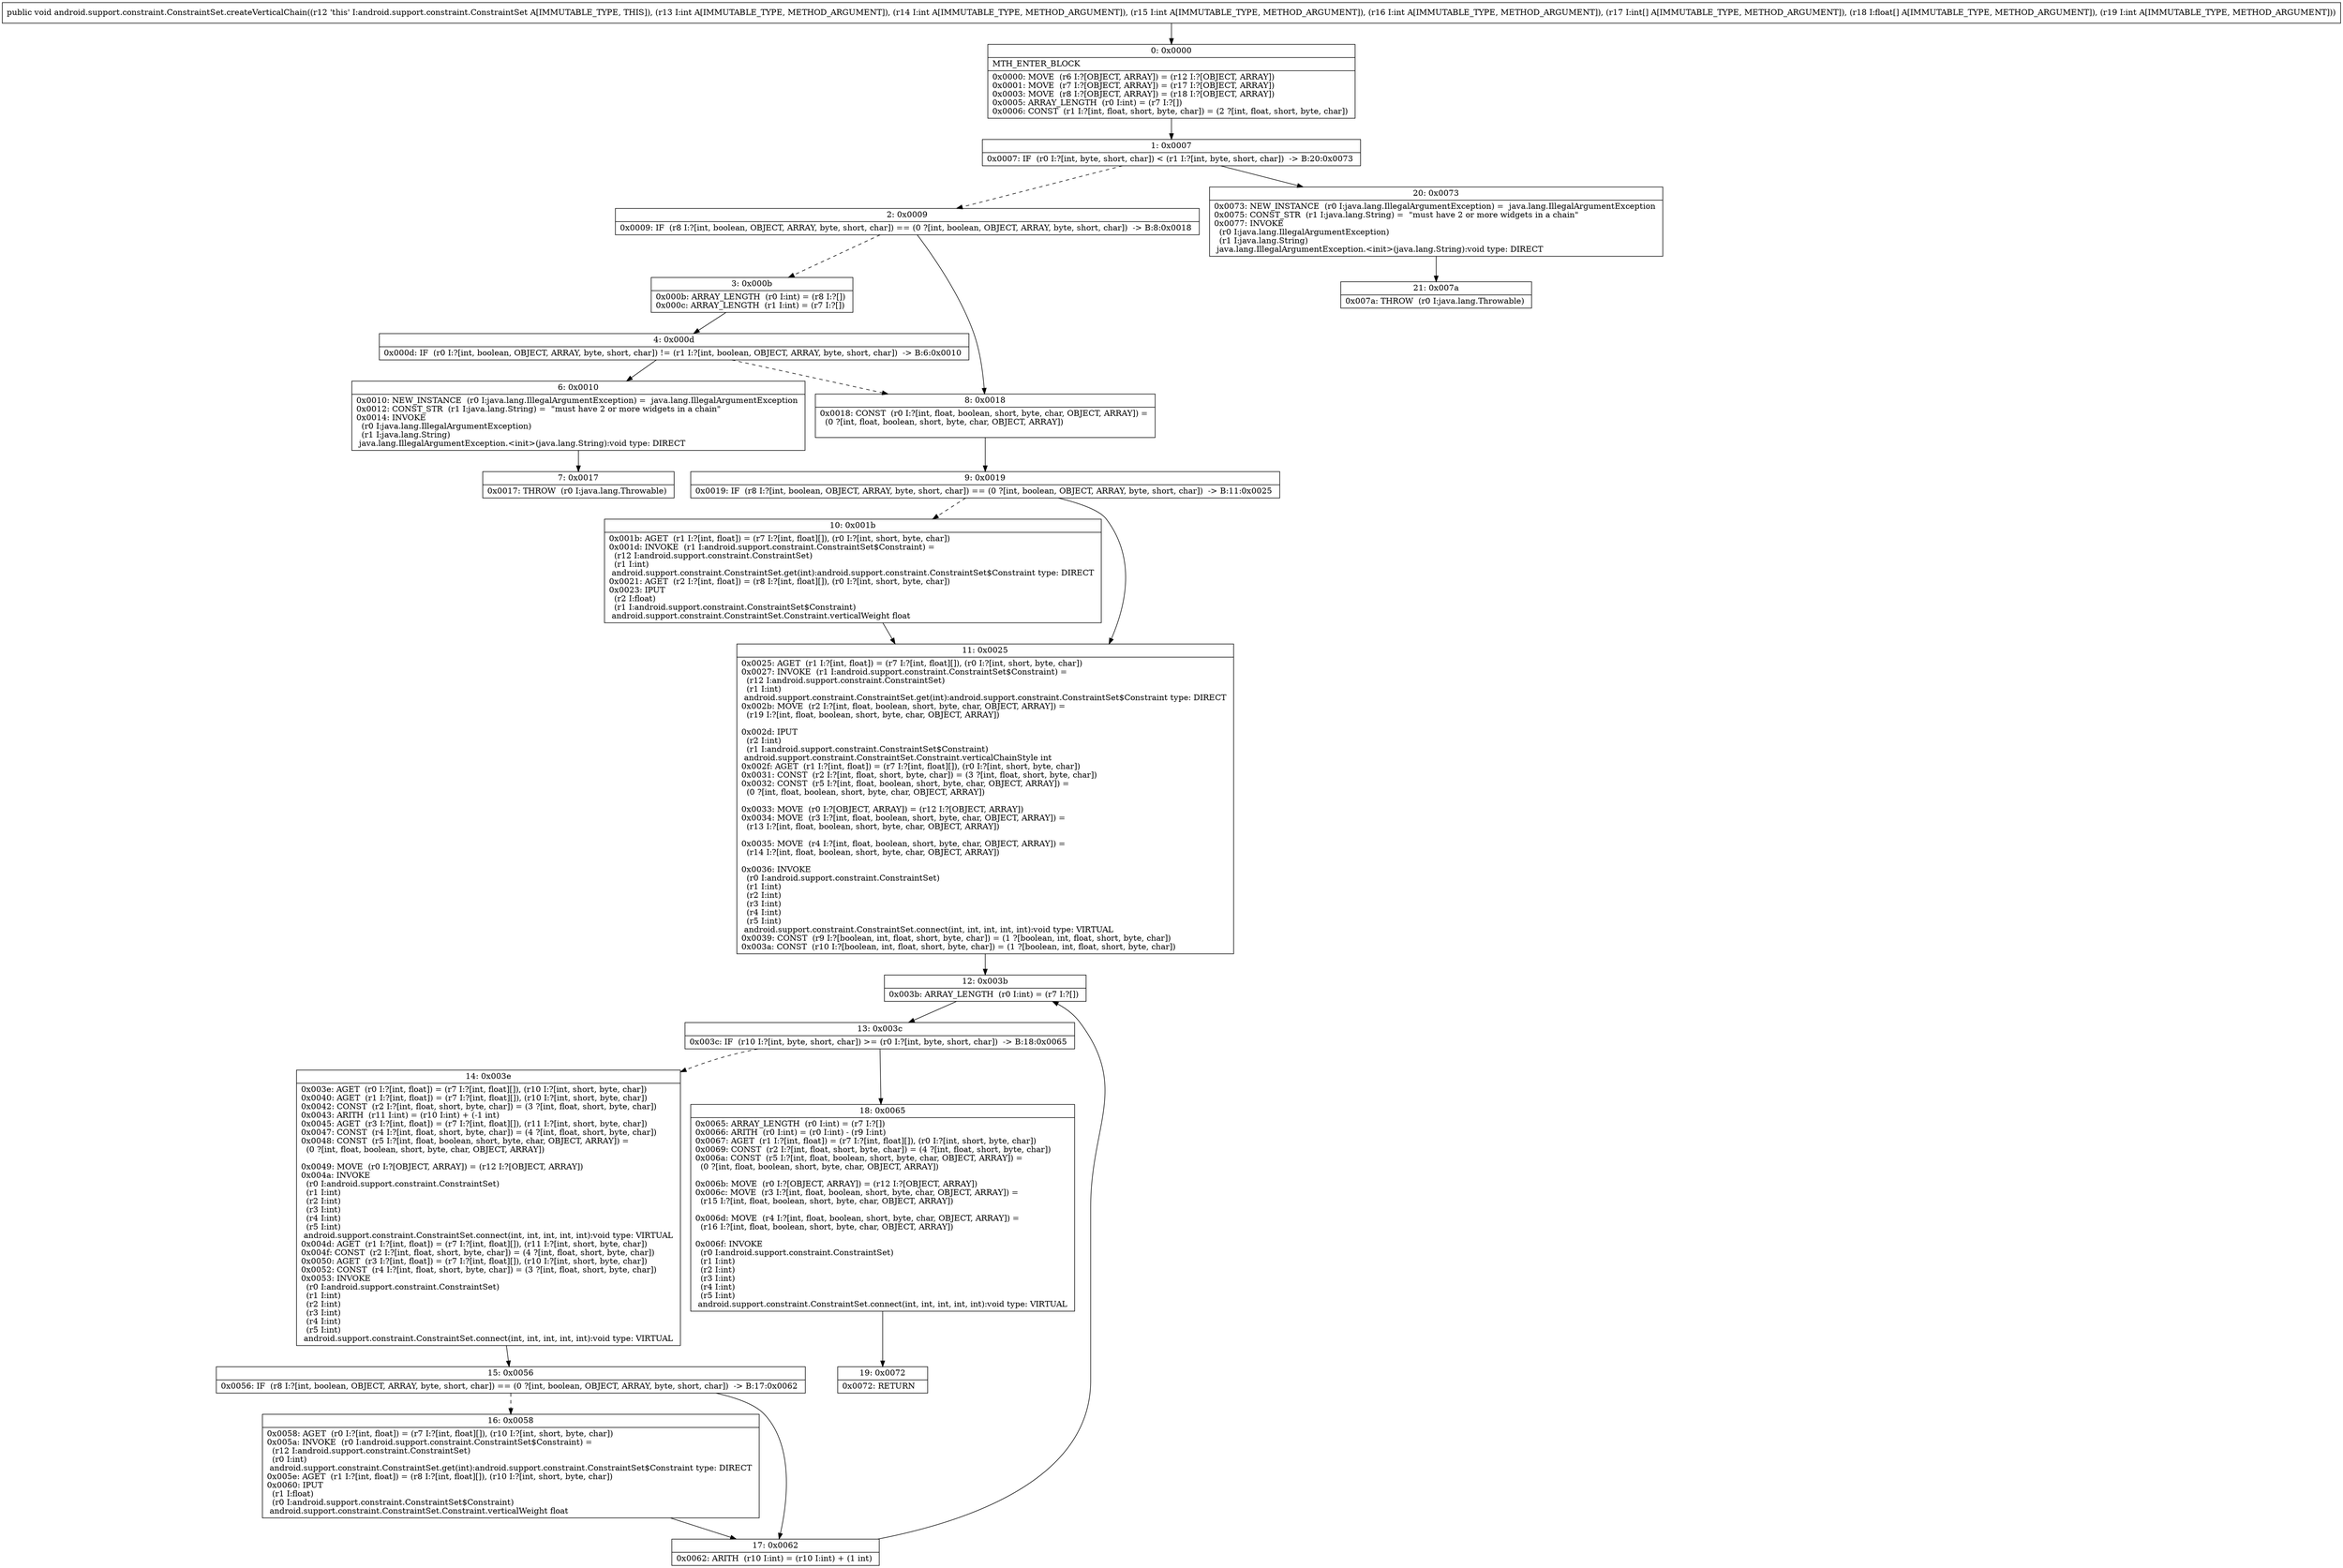 digraph "CFG forandroid.support.constraint.ConstraintSet.createVerticalChain(IIII[I[FI)V" {
Node_0 [shape=record,label="{0\:\ 0x0000|MTH_ENTER_BLOCK\l|0x0000: MOVE  (r6 I:?[OBJECT, ARRAY]) = (r12 I:?[OBJECT, ARRAY]) \l0x0001: MOVE  (r7 I:?[OBJECT, ARRAY]) = (r17 I:?[OBJECT, ARRAY]) \l0x0003: MOVE  (r8 I:?[OBJECT, ARRAY]) = (r18 I:?[OBJECT, ARRAY]) \l0x0005: ARRAY_LENGTH  (r0 I:int) = (r7 I:?[]) \l0x0006: CONST  (r1 I:?[int, float, short, byte, char]) = (2 ?[int, float, short, byte, char]) \l}"];
Node_1 [shape=record,label="{1\:\ 0x0007|0x0007: IF  (r0 I:?[int, byte, short, char]) \< (r1 I:?[int, byte, short, char])  \-\> B:20:0x0073 \l}"];
Node_2 [shape=record,label="{2\:\ 0x0009|0x0009: IF  (r8 I:?[int, boolean, OBJECT, ARRAY, byte, short, char]) == (0 ?[int, boolean, OBJECT, ARRAY, byte, short, char])  \-\> B:8:0x0018 \l}"];
Node_3 [shape=record,label="{3\:\ 0x000b|0x000b: ARRAY_LENGTH  (r0 I:int) = (r8 I:?[]) \l0x000c: ARRAY_LENGTH  (r1 I:int) = (r7 I:?[]) \l}"];
Node_4 [shape=record,label="{4\:\ 0x000d|0x000d: IF  (r0 I:?[int, boolean, OBJECT, ARRAY, byte, short, char]) != (r1 I:?[int, boolean, OBJECT, ARRAY, byte, short, char])  \-\> B:6:0x0010 \l}"];
Node_6 [shape=record,label="{6\:\ 0x0010|0x0010: NEW_INSTANCE  (r0 I:java.lang.IllegalArgumentException) =  java.lang.IllegalArgumentException \l0x0012: CONST_STR  (r1 I:java.lang.String) =  \"must have 2 or more widgets in a chain\" \l0x0014: INVOKE  \l  (r0 I:java.lang.IllegalArgumentException)\l  (r1 I:java.lang.String)\l java.lang.IllegalArgumentException.\<init\>(java.lang.String):void type: DIRECT \l}"];
Node_7 [shape=record,label="{7\:\ 0x0017|0x0017: THROW  (r0 I:java.lang.Throwable) \l}"];
Node_8 [shape=record,label="{8\:\ 0x0018|0x0018: CONST  (r0 I:?[int, float, boolean, short, byte, char, OBJECT, ARRAY]) = \l  (0 ?[int, float, boolean, short, byte, char, OBJECT, ARRAY])\l \l}"];
Node_9 [shape=record,label="{9\:\ 0x0019|0x0019: IF  (r8 I:?[int, boolean, OBJECT, ARRAY, byte, short, char]) == (0 ?[int, boolean, OBJECT, ARRAY, byte, short, char])  \-\> B:11:0x0025 \l}"];
Node_10 [shape=record,label="{10\:\ 0x001b|0x001b: AGET  (r1 I:?[int, float]) = (r7 I:?[int, float][]), (r0 I:?[int, short, byte, char]) \l0x001d: INVOKE  (r1 I:android.support.constraint.ConstraintSet$Constraint) = \l  (r12 I:android.support.constraint.ConstraintSet)\l  (r1 I:int)\l android.support.constraint.ConstraintSet.get(int):android.support.constraint.ConstraintSet$Constraint type: DIRECT \l0x0021: AGET  (r2 I:?[int, float]) = (r8 I:?[int, float][]), (r0 I:?[int, short, byte, char]) \l0x0023: IPUT  \l  (r2 I:float)\l  (r1 I:android.support.constraint.ConstraintSet$Constraint)\l android.support.constraint.ConstraintSet.Constraint.verticalWeight float \l}"];
Node_11 [shape=record,label="{11\:\ 0x0025|0x0025: AGET  (r1 I:?[int, float]) = (r7 I:?[int, float][]), (r0 I:?[int, short, byte, char]) \l0x0027: INVOKE  (r1 I:android.support.constraint.ConstraintSet$Constraint) = \l  (r12 I:android.support.constraint.ConstraintSet)\l  (r1 I:int)\l android.support.constraint.ConstraintSet.get(int):android.support.constraint.ConstraintSet$Constraint type: DIRECT \l0x002b: MOVE  (r2 I:?[int, float, boolean, short, byte, char, OBJECT, ARRAY]) = \l  (r19 I:?[int, float, boolean, short, byte, char, OBJECT, ARRAY])\l \l0x002d: IPUT  \l  (r2 I:int)\l  (r1 I:android.support.constraint.ConstraintSet$Constraint)\l android.support.constraint.ConstraintSet.Constraint.verticalChainStyle int \l0x002f: AGET  (r1 I:?[int, float]) = (r7 I:?[int, float][]), (r0 I:?[int, short, byte, char]) \l0x0031: CONST  (r2 I:?[int, float, short, byte, char]) = (3 ?[int, float, short, byte, char]) \l0x0032: CONST  (r5 I:?[int, float, boolean, short, byte, char, OBJECT, ARRAY]) = \l  (0 ?[int, float, boolean, short, byte, char, OBJECT, ARRAY])\l \l0x0033: MOVE  (r0 I:?[OBJECT, ARRAY]) = (r12 I:?[OBJECT, ARRAY]) \l0x0034: MOVE  (r3 I:?[int, float, boolean, short, byte, char, OBJECT, ARRAY]) = \l  (r13 I:?[int, float, boolean, short, byte, char, OBJECT, ARRAY])\l \l0x0035: MOVE  (r4 I:?[int, float, boolean, short, byte, char, OBJECT, ARRAY]) = \l  (r14 I:?[int, float, boolean, short, byte, char, OBJECT, ARRAY])\l \l0x0036: INVOKE  \l  (r0 I:android.support.constraint.ConstraintSet)\l  (r1 I:int)\l  (r2 I:int)\l  (r3 I:int)\l  (r4 I:int)\l  (r5 I:int)\l android.support.constraint.ConstraintSet.connect(int, int, int, int, int):void type: VIRTUAL \l0x0039: CONST  (r9 I:?[boolean, int, float, short, byte, char]) = (1 ?[boolean, int, float, short, byte, char]) \l0x003a: CONST  (r10 I:?[boolean, int, float, short, byte, char]) = (1 ?[boolean, int, float, short, byte, char]) \l}"];
Node_12 [shape=record,label="{12\:\ 0x003b|0x003b: ARRAY_LENGTH  (r0 I:int) = (r7 I:?[]) \l}"];
Node_13 [shape=record,label="{13\:\ 0x003c|0x003c: IF  (r10 I:?[int, byte, short, char]) \>= (r0 I:?[int, byte, short, char])  \-\> B:18:0x0065 \l}"];
Node_14 [shape=record,label="{14\:\ 0x003e|0x003e: AGET  (r0 I:?[int, float]) = (r7 I:?[int, float][]), (r10 I:?[int, short, byte, char]) \l0x0040: AGET  (r1 I:?[int, float]) = (r7 I:?[int, float][]), (r10 I:?[int, short, byte, char]) \l0x0042: CONST  (r2 I:?[int, float, short, byte, char]) = (3 ?[int, float, short, byte, char]) \l0x0043: ARITH  (r11 I:int) = (r10 I:int) + (\-1 int) \l0x0045: AGET  (r3 I:?[int, float]) = (r7 I:?[int, float][]), (r11 I:?[int, short, byte, char]) \l0x0047: CONST  (r4 I:?[int, float, short, byte, char]) = (4 ?[int, float, short, byte, char]) \l0x0048: CONST  (r5 I:?[int, float, boolean, short, byte, char, OBJECT, ARRAY]) = \l  (0 ?[int, float, boolean, short, byte, char, OBJECT, ARRAY])\l \l0x0049: MOVE  (r0 I:?[OBJECT, ARRAY]) = (r12 I:?[OBJECT, ARRAY]) \l0x004a: INVOKE  \l  (r0 I:android.support.constraint.ConstraintSet)\l  (r1 I:int)\l  (r2 I:int)\l  (r3 I:int)\l  (r4 I:int)\l  (r5 I:int)\l android.support.constraint.ConstraintSet.connect(int, int, int, int, int):void type: VIRTUAL \l0x004d: AGET  (r1 I:?[int, float]) = (r7 I:?[int, float][]), (r11 I:?[int, short, byte, char]) \l0x004f: CONST  (r2 I:?[int, float, short, byte, char]) = (4 ?[int, float, short, byte, char]) \l0x0050: AGET  (r3 I:?[int, float]) = (r7 I:?[int, float][]), (r10 I:?[int, short, byte, char]) \l0x0052: CONST  (r4 I:?[int, float, short, byte, char]) = (3 ?[int, float, short, byte, char]) \l0x0053: INVOKE  \l  (r0 I:android.support.constraint.ConstraintSet)\l  (r1 I:int)\l  (r2 I:int)\l  (r3 I:int)\l  (r4 I:int)\l  (r5 I:int)\l android.support.constraint.ConstraintSet.connect(int, int, int, int, int):void type: VIRTUAL \l}"];
Node_15 [shape=record,label="{15\:\ 0x0056|0x0056: IF  (r8 I:?[int, boolean, OBJECT, ARRAY, byte, short, char]) == (0 ?[int, boolean, OBJECT, ARRAY, byte, short, char])  \-\> B:17:0x0062 \l}"];
Node_16 [shape=record,label="{16\:\ 0x0058|0x0058: AGET  (r0 I:?[int, float]) = (r7 I:?[int, float][]), (r10 I:?[int, short, byte, char]) \l0x005a: INVOKE  (r0 I:android.support.constraint.ConstraintSet$Constraint) = \l  (r12 I:android.support.constraint.ConstraintSet)\l  (r0 I:int)\l android.support.constraint.ConstraintSet.get(int):android.support.constraint.ConstraintSet$Constraint type: DIRECT \l0x005e: AGET  (r1 I:?[int, float]) = (r8 I:?[int, float][]), (r10 I:?[int, short, byte, char]) \l0x0060: IPUT  \l  (r1 I:float)\l  (r0 I:android.support.constraint.ConstraintSet$Constraint)\l android.support.constraint.ConstraintSet.Constraint.verticalWeight float \l}"];
Node_17 [shape=record,label="{17\:\ 0x0062|0x0062: ARITH  (r10 I:int) = (r10 I:int) + (1 int) \l}"];
Node_18 [shape=record,label="{18\:\ 0x0065|0x0065: ARRAY_LENGTH  (r0 I:int) = (r7 I:?[]) \l0x0066: ARITH  (r0 I:int) = (r0 I:int) \- (r9 I:int) \l0x0067: AGET  (r1 I:?[int, float]) = (r7 I:?[int, float][]), (r0 I:?[int, short, byte, char]) \l0x0069: CONST  (r2 I:?[int, float, short, byte, char]) = (4 ?[int, float, short, byte, char]) \l0x006a: CONST  (r5 I:?[int, float, boolean, short, byte, char, OBJECT, ARRAY]) = \l  (0 ?[int, float, boolean, short, byte, char, OBJECT, ARRAY])\l \l0x006b: MOVE  (r0 I:?[OBJECT, ARRAY]) = (r12 I:?[OBJECT, ARRAY]) \l0x006c: MOVE  (r3 I:?[int, float, boolean, short, byte, char, OBJECT, ARRAY]) = \l  (r15 I:?[int, float, boolean, short, byte, char, OBJECT, ARRAY])\l \l0x006d: MOVE  (r4 I:?[int, float, boolean, short, byte, char, OBJECT, ARRAY]) = \l  (r16 I:?[int, float, boolean, short, byte, char, OBJECT, ARRAY])\l \l0x006f: INVOKE  \l  (r0 I:android.support.constraint.ConstraintSet)\l  (r1 I:int)\l  (r2 I:int)\l  (r3 I:int)\l  (r4 I:int)\l  (r5 I:int)\l android.support.constraint.ConstraintSet.connect(int, int, int, int, int):void type: VIRTUAL \l}"];
Node_19 [shape=record,label="{19\:\ 0x0072|0x0072: RETURN   \l}"];
Node_20 [shape=record,label="{20\:\ 0x0073|0x0073: NEW_INSTANCE  (r0 I:java.lang.IllegalArgumentException) =  java.lang.IllegalArgumentException \l0x0075: CONST_STR  (r1 I:java.lang.String) =  \"must have 2 or more widgets in a chain\" \l0x0077: INVOKE  \l  (r0 I:java.lang.IllegalArgumentException)\l  (r1 I:java.lang.String)\l java.lang.IllegalArgumentException.\<init\>(java.lang.String):void type: DIRECT \l}"];
Node_21 [shape=record,label="{21\:\ 0x007a|0x007a: THROW  (r0 I:java.lang.Throwable) \l}"];
MethodNode[shape=record,label="{public void android.support.constraint.ConstraintSet.createVerticalChain((r12 'this' I:android.support.constraint.ConstraintSet A[IMMUTABLE_TYPE, THIS]), (r13 I:int A[IMMUTABLE_TYPE, METHOD_ARGUMENT]), (r14 I:int A[IMMUTABLE_TYPE, METHOD_ARGUMENT]), (r15 I:int A[IMMUTABLE_TYPE, METHOD_ARGUMENT]), (r16 I:int A[IMMUTABLE_TYPE, METHOD_ARGUMENT]), (r17 I:int[] A[IMMUTABLE_TYPE, METHOD_ARGUMENT]), (r18 I:float[] A[IMMUTABLE_TYPE, METHOD_ARGUMENT]), (r19 I:int A[IMMUTABLE_TYPE, METHOD_ARGUMENT])) }"];
MethodNode -> Node_0;
Node_0 -> Node_1;
Node_1 -> Node_2[style=dashed];
Node_1 -> Node_20;
Node_2 -> Node_3[style=dashed];
Node_2 -> Node_8;
Node_3 -> Node_4;
Node_4 -> Node_6;
Node_4 -> Node_8[style=dashed];
Node_6 -> Node_7;
Node_8 -> Node_9;
Node_9 -> Node_10[style=dashed];
Node_9 -> Node_11;
Node_10 -> Node_11;
Node_11 -> Node_12;
Node_12 -> Node_13;
Node_13 -> Node_14[style=dashed];
Node_13 -> Node_18;
Node_14 -> Node_15;
Node_15 -> Node_16[style=dashed];
Node_15 -> Node_17;
Node_16 -> Node_17;
Node_17 -> Node_12;
Node_18 -> Node_19;
Node_20 -> Node_21;
}

